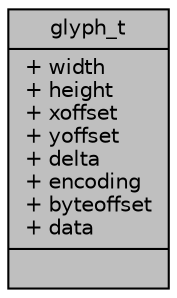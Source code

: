 digraph "glyph_t"
{
 // INTERACTIVE_SVG=YES
 // LATEX_PDF_SIZE
  edge [fontname="Helvetica",fontsize="10",labelfontname="Helvetica",labelfontsize="10"];
  node [fontname="Helvetica",fontsize="10",shape=record];
  Node1 [label="{glyph_t\n|+ width\l+ height\l+ xoffset\l+ yoffset\l+ delta\l+ encoding\l+ byteoffset\l+ data\l|}",height=0.2,width=0.4,color="black", fillcolor="grey75", style="filled", fontcolor="black",tooltip=" "];
}

